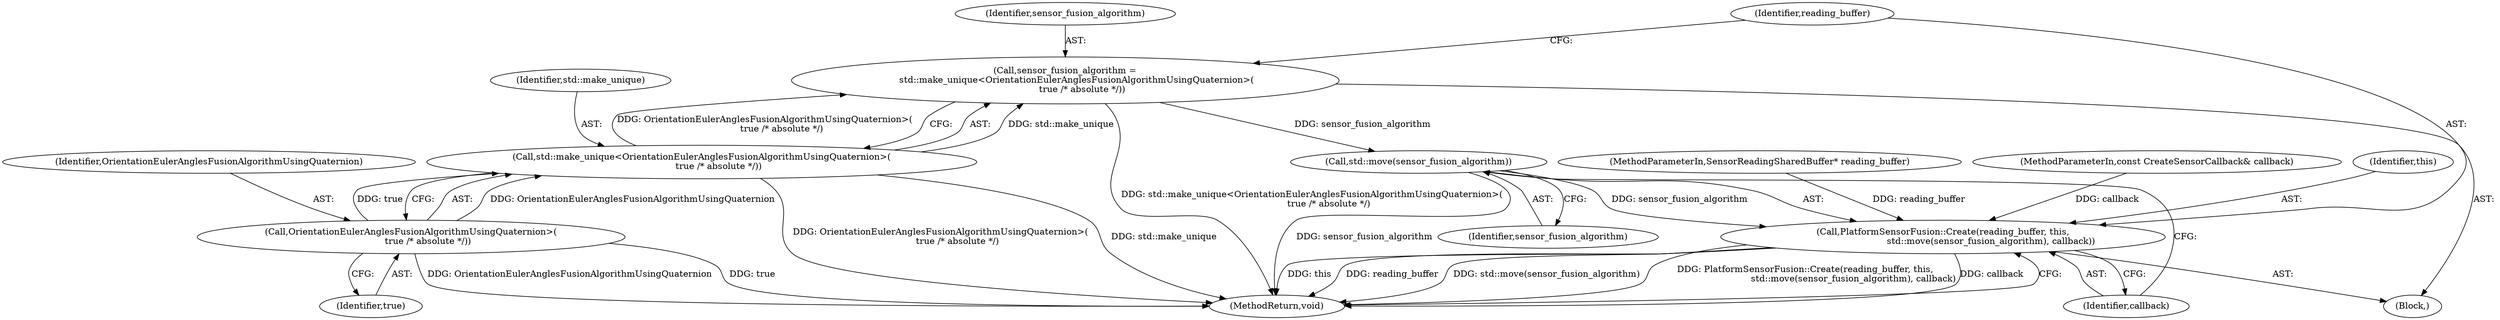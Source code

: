 digraph "0_Chrome_c0c8978849ac57e4ecd613ddc8ff7852a2054734_15@API" {
"1000127" [label="(Call,std::move(sensor_fusion_algorithm))"];
"1000117" [label="(Call,sensor_fusion_algorithm =\n        std::make_unique<OrientationEulerAnglesFusionAlgorithmUsingQuaternion>(\n            true /* absolute */))"];
"1000119" [label="(Call,std::make_unique<OrientationEulerAnglesFusionAlgorithmUsingQuaternion>(\n            true /* absolute */))"];
"1000121" [label="(Call,OrientationEulerAnglesFusionAlgorithmUsingQuaternion>(\n            true /* absolute */))"];
"1000124" [label="(Call,PlatformSensorFusion::Create(reading_buffer, this,\n                                  std::move(sensor_fusion_algorithm), callback))"];
"1000127" [label="(Call,std::move(sensor_fusion_algorithm))"];
"1000129" [label="(Identifier,callback)"];
"1000120" [label="(Identifier,std::make_unique)"];
"1000117" [label="(Call,sensor_fusion_algorithm =\n        std::make_unique<OrientationEulerAnglesFusionAlgorithmUsingQuaternion>(\n            true /* absolute */))"];
"1000138" [label="(MethodReturn,void)"];
"1000128" [label="(Identifier,sensor_fusion_algorithm)"];
"1000119" [label="(Call,std::make_unique<OrientationEulerAnglesFusionAlgorithmUsingQuaternion>(\n            true /* absolute */))"];
"1000122" [label="(Identifier,OrientationEulerAnglesFusionAlgorithmUsingQuaternion)"];
"1000104" [label="(MethodParameterIn,const CreateSensorCallback& callback)"];
"1000125" [label="(Identifier,reading_buffer)"];
"1000121" [label="(Call,OrientationEulerAnglesFusionAlgorithmUsingQuaternion>(\n            true /* absolute */))"];
"1000126" [label="(Identifier,this)"];
"1000103" [label="(MethodParameterIn,SensorReadingSharedBuffer* reading_buffer)"];
"1000115" [label="(Block,)"];
"1000123" [label="(Identifier,true)"];
"1000124" [label="(Call,PlatformSensorFusion::Create(reading_buffer, this,\n                                  std::move(sensor_fusion_algorithm), callback))"];
"1000118" [label="(Identifier,sensor_fusion_algorithm)"];
"1000127" -> "1000124"  [label="AST: "];
"1000127" -> "1000128"  [label="CFG: "];
"1000128" -> "1000127"  [label="AST: "];
"1000129" -> "1000127"  [label="CFG: "];
"1000127" -> "1000138"  [label="DDG: sensor_fusion_algorithm"];
"1000127" -> "1000124"  [label="DDG: sensor_fusion_algorithm"];
"1000117" -> "1000127"  [label="DDG: sensor_fusion_algorithm"];
"1000117" -> "1000115"  [label="AST: "];
"1000117" -> "1000119"  [label="CFG: "];
"1000118" -> "1000117"  [label="AST: "];
"1000119" -> "1000117"  [label="AST: "];
"1000125" -> "1000117"  [label="CFG: "];
"1000117" -> "1000138"  [label="DDG: std::make_unique<OrientationEulerAnglesFusionAlgorithmUsingQuaternion>(\n            true /* absolute */)"];
"1000119" -> "1000117"  [label="DDG: std::make_unique"];
"1000119" -> "1000117"  [label="DDG: OrientationEulerAnglesFusionAlgorithmUsingQuaternion>(\n            true /* absolute */)"];
"1000119" -> "1000121"  [label="CFG: "];
"1000120" -> "1000119"  [label="AST: "];
"1000121" -> "1000119"  [label="AST: "];
"1000119" -> "1000138"  [label="DDG: OrientationEulerAnglesFusionAlgorithmUsingQuaternion>(\n            true /* absolute */)"];
"1000119" -> "1000138"  [label="DDG: std::make_unique"];
"1000121" -> "1000119"  [label="DDG: OrientationEulerAnglesFusionAlgorithmUsingQuaternion"];
"1000121" -> "1000119"  [label="DDG: true"];
"1000121" -> "1000123"  [label="CFG: "];
"1000122" -> "1000121"  [label="AST: "];
"1000123" -> "1000121"  [label="AST: "];
"1000121" -> "1000138"  [label="DDG: true"];
"1000121" -> "1000138"  [label="DDG: OrientationEulerAnglesFusionAlgorithmUsingQuaternion"];
"1000124" -> "1000115"  [label="AST: "];
"1000124" -> "1000129"  [label="CFG: "];
"1000125" -> "1000124"  [label="AST: "];
"1000126" -> "1000124"  [label="AST: "];
"1000129" -> "1000124"  [label="AST: "];
"1000138" -> "1000124"  [label="CFG: "];
"1000124" -> "1000138"  [label="DDG: this"];
"1000124" -> "1000138"  [label="DDG: reading_buffer"];
"1000124" -> "1000138"  [label="DDG: std::move(sensor_fusion_algorithm)"];
"1000124" -> "1000138"  [label="DDG: PlatformSensorFusion::Create(reading_buffer, this,\n                                  std::move(sensor_fusion_algorithm), callback)"];
"1000124" -> "1000138"  [label="DDG: callback"];
"1000103" -> "1000124"  [label="DDG: reading_buffer"];
"1000104" -> "1000124"  [label="DDG: callback"];
}
